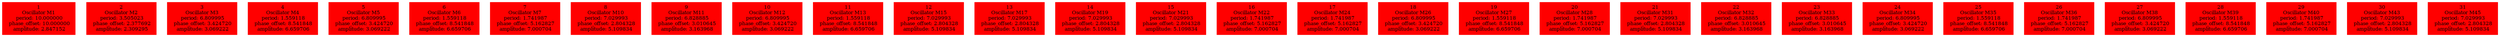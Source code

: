  digraph g{ forcelabels=true;
1 [label=<1<BR />Oscillator M1<BR /> period: 10.000000<BR /> phase_offset: 10.000000<BR /> amplitude: 2.847152>, shape=box,color=red,style=filled,fontsize=8];2 [label=<2<BR />Oscillator M2<BR /> period: 3.505023<BR /> phase_offset: 2.377692<BR /> amplitude: 2.309295>, shape=box,color=red,style=filled,fontsize=8];3 [label=<3<BR />Oscillator M3<BR /> period: 6.809995<BR /> phase_offset: 3.424720<BR /> amplitude: 3.069222>, shape=box,color=red,style=filled,fontsize=8];4 [label=<4<BR />Oscillator M4<BR /> period: 1.559118<BR /> phase_offset: 8.541848<BR /> amplitude: 6.659706>, shape=box,color=red,style=filled,fontsize=8];5 [label=<5<BR />Oscillator M5<BR /> period: 6.809995<BR /> phase_offset: 3.424720<BR /> amplitude: 3.069222>, shape=box,color=red,style=filled,fontsize=8];6 [label=<6<BR />Oscillator M6<BR /> period: 1.559118<BR /> phase_offset: 8.541848<BR /> amplitude: 6.659706>, shape=box,color=red,style=filled,fontsize=8];7 [label=<7<BR />Oscillator M7<BR /> period: 1.741987<BR /> phase_offset: 5.162827<BR /> amplitude: 7.000704>, shape=box,color=red,style=filled,fontsize=8];8 [label=<8<BR />Oscillator M10<BR /> period: 7.029993<BR /> phase_offset: 2.804328<BR /> amplitude: 5.109834>, shape=box,color=red,style=filled,fontsize=8];9 [label=<9<BR />Oscillator M11<BR /> period: 6.828885<BR /> phase_offset: 3.010645<BR /> amplitude: 3.163968>, shape=box,color=red,style=filled,fontsize=8];10 [label=<10<BR />Oscillator M12<BR /> period: 6.809995<BR /> phase_offset: 3.424720<BR /> amplitude: 3.069222>, shape=box,color=red,style=filled,fontsize=8];11 [label=<11<BR />Oscillator M13<BR /> period: 1.559118<BR /> phase_offset: 8.541848<BR /> amplitude: 6.659706>, shape=box,color=red,style=filled,fontsize=8];12 [label=<12<BR />Oscillator M15<BR /> period: 7.029993<BR /> phase_offset: 2.804328<BR /> amplitude: 5.109834>, shape=box,color=red,style=filled,fontsize=8];13 [label=<13<BR />Oscillator M17<BR /> period: 7.029993<BR /> phase_offset: 2.804328<BR /> amplitude: 5.109834>, shape=box,color=red,style=filled,fontsize=8];14 [label=<14<BR />Oscillator M19<BR /> period: 7.029993<BR /> phase_offset: 2.804328<BR /> amplitude: 5.109834>, shape=box,color=red,style=filled,fontsize=8];15 [label=<15<BR />Oscillator M21<BR /> period: 7.029993<BR /> phase_offset: 2.804328<BR /> amplitude: 5.109834>, shape=box,color=red,style=filled,fontsize=8];16 [label=<16<BR />Oscillator M22<BR /> period: 1.741987<BR /> phase_offset: 5.162827<BR /> amplitude: 7.000704>, shape=box,color=red,style=filled,fontsize=8];17 [label=<17<BR />Oscillator M24<BR /> period: 1.741987<BR /> phase_offset: 5.162827<BR /> amplitude: 7.000704>, shape=box,color=red,style=filled,fontsize=8];18 [label=<18<BR />Oscillator M26<BR /> period: 6.809995<BR /> phase_offset: 3.424720<BR /> amplitude: 3.069222>, shape=box,color=red,style=filled,fontsize=8];19 [label=<19<BR />Oscillator M27<BR /> period: 1.559118<BR /> phase_offset: 8.541848<BR /> amplitude: 6.659706>, shape=box,color=red,style=filled,fontsize=8];20 [label=<20<BR />Oscillator M28<BR /> period: 1.741987<BR /> phase_offset: 5.162827<BR /> amplitude: 7.000704>, shape=box,color=red,style=filled,fontsize=8];21 [label=<21<BR />Oscillator M31<BR /> period: 7.029993<BR /> phase_offset: 2.804328<BR /> amplitude: 5.109834>, shape=box,color=red,style=filled,fontsize=8];22 [label=<22<BR />Oscillator M32<BR /> period: 6.828885<BR /> phase_offset: 3.010645<BR /> amplitude: 3.163968>, shape=box,color=red,style=filled,fontsize=8];23 [label=<23<BR />Oscillator M33<BR /> period: 6.828885<BR /> phase_offset: 3.010645<BR /> amplitude: 3.163968>, shape=box,color=red,style=filled,fontsize=8];24 [label=<24<BR />Oscillator M34<BR /> period: 6.809995<BR /> phase_offset: 3.424720<BR /> amplitude: 3.069222>, shape=box,color=red,style=filled,fontsize=8];25 [label=<25<BR />Oscillator M35<BR /> period: 1.559118<BR /> phase_offset: 8.541848<BR /> amplitude: 6.659706>, shape=box,color=red,style=filled,fontsize=8];26 [label=<26<BR />Oscillator M36<BR /> period: 1.741987<BR /> phase_offset: 5.162827<BR /> amplitude: 7.000704>, shape=box,color=red,style=filled,fontsize=8];27 [label=<27<BR />Oscillator M38<BR /> period: 6.809995<BR /> phase_offset: 3.424720<BR /> amplitude: 3.069222>, shape=box,color=red,style=filled,fontsize=8];28 [label=<28<BR />Oscillator M39<BR /> period: 1.559118<BR /> phase_offset: 8.541848<BR /> amplitude: 6.659706>, shape=box,color=red,style=filled,fontsize=8];29 [label=<29<BR />Oscillator M40<BR /> period: 1.741987<BR /> phase_offset: 5.162827<BR /> amplitude: 7.000704>, shape=box,color=red,style=filled,fontsize=8];30 [label=<30<BR />Oscillator M43<BR /> period: 7.029993<BR /> phase_offset: 2.804328<BR /> amplitude: 5.109834>, shape=box,color=red,style=filled,fontsize=8];31 [label=<31<BR />Oscillator M45<BR /> period: 7.029993<BR /> phase_offset: 2.804328<BR /> amplitude: 5.109834>, shape=box,color=red,style=filled,fontsize=8]; }
